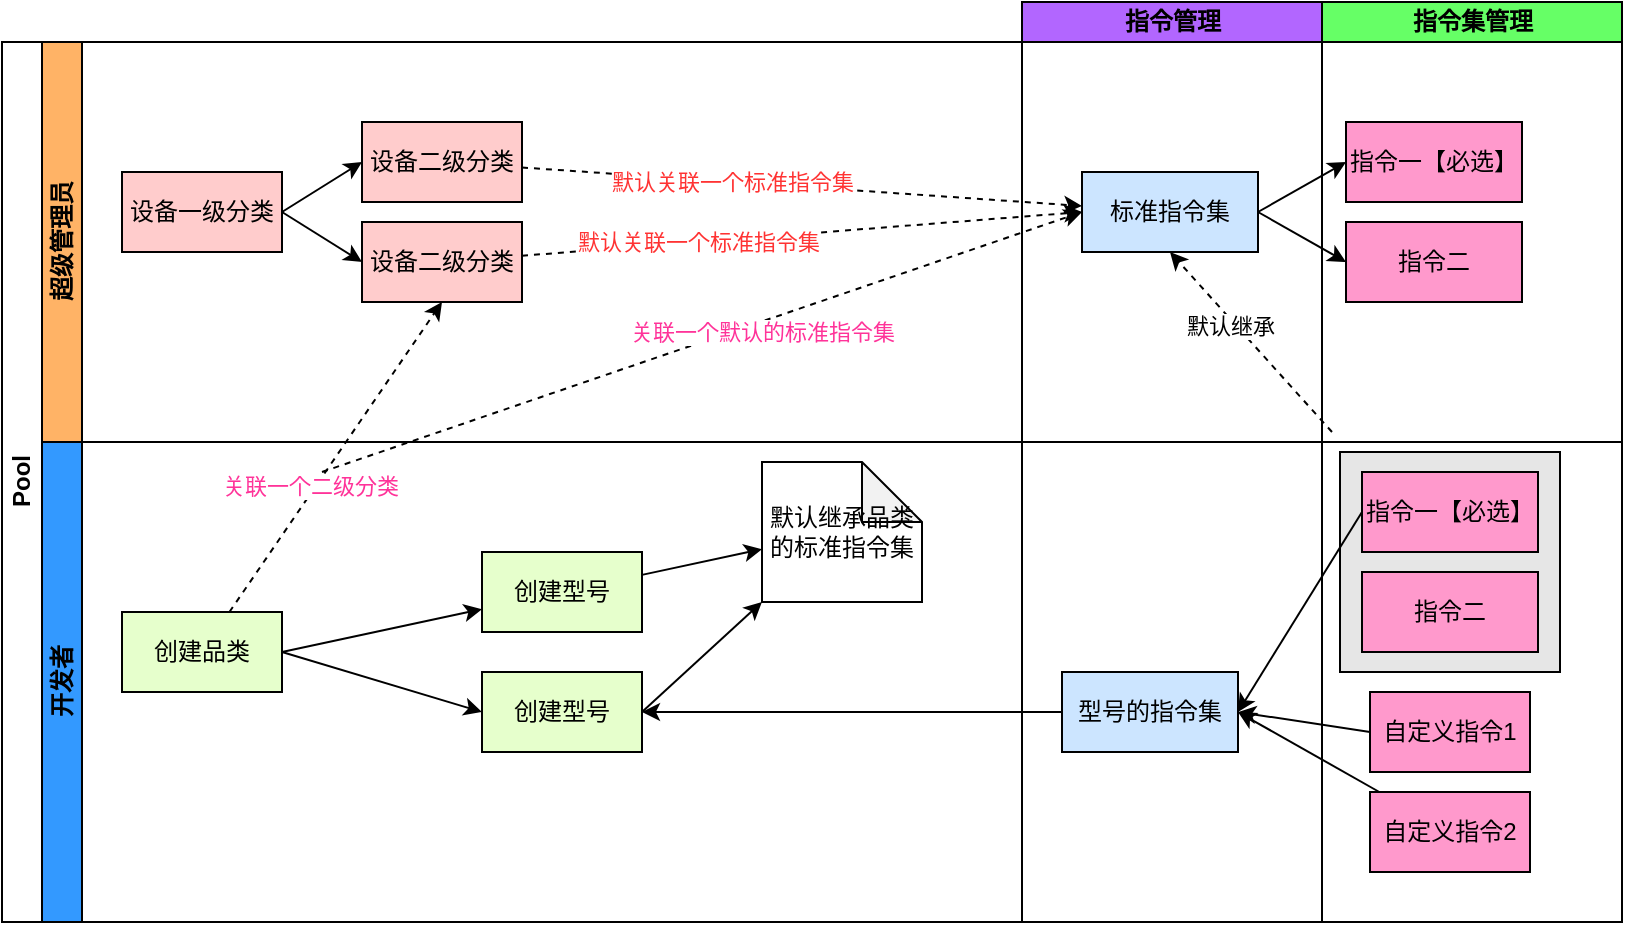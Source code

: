 <mxfile version="14.5.8" type="github">
  <diagram id="t30E9e3egt5Hlju5-N6u" name="第 1 页">
    <mxGraphModel dx="1185" dy="643" grid="1" gridSize="10" guides="1" tooltips="1" connect="1" arrows="1" fold="1" page="1" pageScale="1" pageWidth="1654" pageHeight="1169" math="0" shadow="0">
      <root>
        <mxCell id="0" />
        <mxCell id="1" parent="0" />
        <mxCell id="O4lWoCJ8WMpcgY2I32tF-1" value="Pool" style="swimlane;html=1;childLayout=stackLayout;resizeParent=1;resizeParentMax=0;horizontal=0;startSize=20;horizontalStack=0;" vertex="1" parent="1">
          <mxGeometry x="120" y="150" width="810" height="440" as="geometry" />
        </mxCell>
        <mxCell id="O4lWoCJ8WMpcgY2I32tF-43" style="edgeStyle=none;rounded=0;orthogonalLoop=1;jettySize=auto;html=1;entryX=0.5;entryY=1;entryDx=0;entryDy=0;dashed=1;" edge="1" parent="O4lWoCJ8WMpcgY2I32tF-1" source="O4lWoCJ8WMpcgY2I32tF-32" target="O4lWoCJ8WMpcgY2I32tF-15">
          <mxGeometry relative="1" as="geometry" />
        </mxCell>
        <mxCell id="O4lWoCJ8WMpcgY2I32tF-44" value="关联一个二级分类" style="edgeLabel;html=1;align=center;verticalAlign=middle;resizable=0;points=[];fontColor=#FF3399;" vertex="1" connectable="0" parent="O4lWoCJ8WMpcgY2I32tF-43">
          <mxGeometry x="-0.203" y="3" relative="1" as="geometry">
            <mxPoint as="offset" />
          </mxGeometry>
        </mxCell>
        <mxCell id="O4lWoCJ8WMpcgY2I32tF-75" style="edgeStyle=none;rounded=0;orthogonalLoop=1;jettySize=auto;html=1;exitX=0;exitY=0;exitDx=0;exitDy=0;entryX=0.5;entryY=1;entryDx=0;entryDy=0;dashed=1;" edge="1" parent="O4lWoCJ8WMpcgY2I32tF-1" target="O4lWoCJ8WMpcgY2I32tF-25">
          <mxGeometry relative="1" as="geometry">
            <mxPoint x="665" y="195" as="sourcePoint" />
          </mxGeometry>
        </mxCell>
        <mxCell id="O4lWoCJ8WMpcgY2I32tF-76" value="默认继承" style="edgeLabel;html=1;align=center;verticalAlign=middle;resizable=0;points=[];" vertex="1" connectable="0" parent="O4lWoCJ8WMpcgY2I32tF-75">
          <mxGeometry x="0.223" y="2" relative="1" as="geometry">
            <mxPoint as="offset" />
          </mxGeometry>
        </mxCell>
        <mxCell id="O4lWoCJ8WMpcgY2I32tF-2" value="超级管理员" style="swimlane;html=1;startSize=20;horizontal=0;fillColor=#FFB366;" vertex="1" parent="O4lWoCJ8WMpcgY2I32tF-1">
          <mxGeometry x="20" width="790" height="200" as="geometry" />
        </mxCell>
        <mxCell id="O4lWoCJ8WMpcgY2I32tF-39" style="edgeStyle=none;rounded=0;orthogonalLoop=1;jettySize=auto;html=1;dashed=1;" edge="1" parent="O4lWoCJ8WMpcgY2I32tF-2" source="O4lWoCJ8WMpcgY2I32tF-14" target="O4lWoCJ8WMpcgY2I32tF-25">
          <mxGeometry relative="1" as="geometry" />
        </mxCell>
        <mxCell id="O4lWoCJ8WMpcgY2I32tF-41" value="&lt;font color=&quot;#ff3333&quot;&gt;默认关联一个标准指令集&lt;/font&gt;" style="edgeLabel;html=1;align=center;verticalAlign=middle;resizable=0;points=[];" vertex="1" connectable="0" parent="O4lWoCJ8WMpcgY2I32tF-39">
          <mxGeometry x="-0.25" relative="1" as="geometry">
            <mxPoint as="offset" />
          </mxGeometry>
        </mxCell>
        <mxCell id="O4lWoCJ8WMpcgY2I32tF-40" style="edgeStyle=none;rounded=0;orthogonalLoop=1;jettySize=auto;html=1;entryX=0;entryY=0.5;entryDx=0;entryDy=0;dashed=1;" edge="1" parent="O4lWoCJ8WMpcgY2I32tF-2" source="O4lWoCJ8WMpcgY2I32tF-15" target="O4lWoCJ8WMpcgY2I32tF-25">
          <mxGeometry relative="1" as="geometry" />
        </mxCell>
        <mxCell id="O4lWoCJ8WMpcgY2I32tF-42" value="&lt;font color=&quot;#ff3333&quot;&gt;默认关联一个标准指令集&lt;/font&gt;" style="edgeLabel;html=1;align=center;verticalAlign=middle;resizable=0;points=[];" vertex="1" connectable="0" parent="O4lWoCJ8WMpcgY2I32tF-40">
          <mxGeometry x="-0.375" relative="1" as="geometry">
            <mxPoint as="offset" />
          </mxGeometry>
        </mxCell>
        <mxCell id="O4lWoCJ8WMpcgY2I32tF-45" value="" style="endArrow=classic;html=1;dashed=1;entryX=0;entryY=0.5;entryDx=0;entryDy=0;" edge="1" parent="O4lWoCJ8WMpcgY2I32tF-2" target="O4lWoCJ8WMpcgY2I32tF-25">
          <mxGeometry width="50" height="50" relative="1" as="geometry">
            <mxPoint x="140" y="215" as="sourcePoint" />
            <mxPoint x="500" y="75" as="targetPoint" />
          </mxGeometry>
        </mxCell>
        <mxCell id="O4lWoCJ8WMpcgY2I32tF-46" value="关联一个默认的标准指令集" style="edgeLabel;html=1;align=center;verticalAlign=middle;resizable=0;points=[];fontColor=#FF3399;" vertex="1" connectable="0" parent="O4lWoCJ8WMpcgY2I32tF-45">
          <mxGeometry x="-0.311" y="-1" relative="1" as="geometry">
            <mxPoint x="88.79" y="-26.17" as="offset" />
          </mxGeometry>
        </mxCell>
        <mxCell id="O4lWoCJ8WMpcgY2I32tF-6" value="设备一级分类" style="rounded=0;whiteSpace=wrap;html=1;fillColor=#FFCCCC;" vertex="1" parent="O4lWoCJ8WMpcgY2I32tF-2">
          <mxGeometry x="40" y="65" width="80" height="40" as="geometry" />
        </mxCell>
        <mxCell id="O4lWoCJ8WMpcgY2I32tF-18" style="edgeStyle=none;rounded=0;orthogonalLoop=1;jettySize=auto;html=1;exitX=1;exitY=0.5;exitDx=0;exitDy=0;entryX=0;entryY=0.5;entryDx=0;entryDy=0;" edge="1" parent="O4lWoCJ8WMpcgY2I32tF-2" source="O4lWoCJ8WMpcgY2I32tF-6" target="O4lWoCJ8WMpcgY2I32tF-14">
          <mxGeometry x="180" y="190" as="geometry" />
        </mxCell>
        <mxCell id="O4lWoCJ8WMpcgY2I32tF-19" style="edgeStyle=none;rounded=0;orthogonalLoop=1;jettySize=auto;html=1;entryX=0;entryY=0.5;entryDx=0;entryDy=0;exitX=1;exitY=0.5;exitDx=0;exitDy=0;" edge="1" parent="O4lWoCJ8WMpcgY2I32tF-2" source="O4lWoCJ8WMpcgY2I32tF-6" target="O4lWoCJ8WMpcgY2I32tF-15">
          <mxGeometry x="180" y="190" as="geometry" />
        </mxCell>
        <mxCell id="O4lWoCJ8WMpcgY2I32tF-14" value="设备二级分类" style="rounded=0;whiteSpace=wrap;html=1;fillColor=#FFCCCC;" vertex="1" parent="O4lWoCJ8WMpcgY2I32tF-2">
          <mxGeometry x="160" y="40" width="80" height="40" as="geometry" />
        </mxCell>
        <mxCell id="O4lWoCJ8WMpcgY2I32tF-15" value="设备二级分类" style="rounded=0;whiteSpace=wrap;html=1;fillColor=#FFCCCC;" vertex="1" parent="O4lWoCJ8WMpcgY2I32tF-2">
          <mxGeometry x="160" y="90" width="80" height="40" as="geometry" />
        </mxCell>
        <mxCell id="O4lWoCJ8WMpcgY2I32tF-25" value="标准指令集" style="rounded=0;whiteSpace=wrap;html=1;fillColor=#CCE5FF;" vertex="1" parent="O4lWoCJ8WMpcgY2I32tF-2">
          <mxGeometry x="520" y="65" width="88" height="40" as="geometry" />
        </mxCell>
        <mxCell id="O4lWoCJ8WMpcgY2I32tF-30" style="edgeStyle=none;rounded=0;orthogonalLoop=1;jettySize=auto;html=1;entryX=0;entryY=0.5;entryDx=0;entryDy=0;exitX=1;exitY=0.5;exitDx=0;exitDy=0;" edge="1" parent="O4lWoCJ8WMpcgY2I32tF-2" source="O4lWoCJ8WMpcgY2I32tF-25" target="O4lWoCJ8WMpcgY2I32tF-28">
          <mxGeometry x="660" y="190" as="geometry" />
        </mxCell>
        <mxCell id="O4lWoCJ8WMpcgY2I32tF-29" style="edgeStyle=none;rounded=0;orthogonalLoop=1;jettySize=auto;html=1;exitX=1;exitY=0.5;exitDx=0;exitDy=0;entryX=0;entryY=0.5;entryDx=0;entryDy=0;" edge="1" parent="O4lWoCJ8WMpcgY2I32tF-2" source="O4lWoCJ8WMpcgY2I32tF-25" target="O4lWoCJ8WMpcgY2I32tF-27">
          <mxGeometry x="660" y="190" as="geometry" />
        </mxCell>
        <mxCell id="O4lWoCJ8WMpcgY2I32tF-27" value="指令一【必选】" style="rounded=0;whiteSpace=wrap;html=1;fillColor=#FF99CC;" vertex="1" parent="O4lWoCJ8WMpcgY2I32tF-2">
          <mxGeometry x="652" y="40" width="88" height="40" as="geometry" />
        </mxCell>
        <mxCell id="O4lWoCJ8WMpcgY2I32tF-28" value="指令二" style="rounded=0;whiteSpace=wrap;html=1;fillColor=#FF99CC;" vertex="1" parent="O4lWoCJ8WMpcgY2I32tF-2">
          <mxGeometry x="652" y="90" width="88" height="40" as="geometry" />
        </mxCell>
        <mxCell id="O4lWoCJ8WMpcgY2I32tF-3" value="开发者" style="swimlane;html=1;startSize=20;horizontal=0;fillColor=#3399FF;" vertex="1" parent="O4lWoCJ8WMpcgY2I32tF-1">
          <mxGeometry x="20" y="200" width="790" height="240" as="geometry" />
        </mxCell>
        <mxCell id="O4lWoCJ8WMpcgY2I32tF-74" value="" style="whiteSpace=wrap;html=1;aspect=fixed;fillColor=#E6E6E6;" vertex="1" parent="O4lWoCJ8WMpcgY2I32tF-3">
          <mxGeometry x="649" y="5" width="110" height="110" as="geometry" />
        </mxCell>
        <mxCell id="O4lWoCJ8WMpcgY2I32tF-50" style="rounded=0;orthogonalLoop=1;jettySize=auto;html=1;exitX=1;exitY=0.5;exitDx=0;exitDy=0;" edge="1" parent="O4lWoCJ8WMpcgY2I32tF-3" source="O4lWoCJ8WMpcgY2I32tF-32" target="O4lWoCJ8WMpcgY2I32tF-47">
          <mxGeometry relative="1" as="geometry" />
        </mxCell>
        <mxCell id="O4lWoCJ8WMpcgY2I32tF-51" style="edgeStyle=none;rounded=0;orthogonalLoop=1;jettySize=auto;html=1;entryX=0;entryY=0.5;entryDx=0;entryDy=0;exitX=1;exitY=0.5;exitDx=0;exitDy=0;" edge="1" parent="O4lWoCJ8WMpcgY2I32tF-3" source="O4lWoCJ8WMpcgY2I32tF-32" target="O4lWoCJ8WMpcgY2I32tF-48">
          <mxGeometry relative="1" as="geometry" />
        </mxCell>
        <mxCell id="O4lWoCJ8WMpcgY2I32tF-32" value="创建品类" style="rounded=0;whiteSpace=wrap;html=1;fillColor=#E6FFCC;" vertex="1" parent="O4lWoCJ8WMpcgY2I32tF-3">
          <mxGeometry x="40" y="85" width="80" height="40" as="geometry" />
        </mxCell>
        <mxCell id="O4lWoCJ8WMpcgY2I32tF-54" value="默认继承品类的标准指令集" style="shape=note;whiteSpace=wrap;html=1;backgroundOutline=1;darkOpacity=0.05;rounded=0;" vertex="1" parent="O4lWoCJ8WMpcgY2I32tF-3">
          <mxGeometry x="360" y="10" width="80" height="70" as="geometry" />
        </mxCell>
        <mxCell id="O4lWoCJ8WMpcgY2I32tF-55" value="" style="edgeStyle=none;rounded=0;orthogonalLoop=1;jettySize=auto;html=1;" edge="1" parent="O4lWoCJ8WMpcgY2I32tF-3" source="O4lWoCJ8WMpcgY2I32tF-47" target="O4lWoCJ8WMpcgY2I32tF-54">
          <mxGeometry relative="1" as="geometry" />
        </mxCell>
        <mxCell id="O4lWoCJ8WMpcgY2I32tF-61" style="edgeStyle=none;rounded=0;orthogonalLoop=1;jettySize=auto;html=1;exitX=1;exitY=0.5;exitDx=0;exitDy=0;entryX=0;entryY=1;entryDx=0;entryDy=0;entryPerimeter=0;" edge="1" parent="O4lWoCJ8WMpcgY2I32tF-3" source="O4lWoCJ8WMpcgY2I32tF-48" target="O4lWoCJ8WMpcgY2I32tF-54">
          <mxGeometry relative="1" as="geometry" />
        </mxCell>
        <mxCell id="O4lWoCJ8WMpcgY2I32tF-81" style="edgeStyle=none;rounded=0;orthogonalLoop=1;jettySize=auto;html=1;exitX=0;exitY=0.5;exitDx=0;exitDy=0;entryX=1;entryY=0.5;entryDx=0;entryDy=0;" edge="1" parent="O4lWoCJ8WMpcgY2I32tF-3" source="O4lWoCJ8WMpcgY2I32tF-59" target="O4lWoCJ8WMpcgY2I32tF-78">
          <mxGeometry relative="1" as="geometry" />
        </mxCell>
        <mxCell id="O4lWoCJ8WMpcgY2I32tF-59" value="自定义指令1" style="rounded=0;whiteSpace=wrap;html=1;fillColor=#FF99CC;" vertex="1" parent="O4lWoCJ8WMpcgY2I32tF-3">
          <mxGeometry x="664" y="125" width="80" height="40" as="geometry" />
        </mxCell>
        <mxCell id="O4lWoCJ8WMpcgY2I32tF-82" style="edgeStyle=none;rounded=0;orthogonalLoop=1;jettySize=auto;html=1;entryX=1;entryY=0.5;entryDx=0;entryDy=0;" edge="1" parent="O4lWoCJ8WMpcgY2I32tF-3" source="O4lWoCJ8WMpcgY2I32tF-62" target="O4lWoCJ8WMpcgY2I32tF-78">
          <mxGeometry relative="1" as="geometry" />
        </mxCell>
        <mxCell id="O4lWoCJ8WMpcgY2I32tF-62" value="自定义指令2" style="rounded=0;whiteSpace=wrap;html=1;fillColor=#FF99CC;" vertex="1" parent="O4lWoCJ8WMpcgY2I32tF-3">
          <mxGeometry x="664" y="175" width="80" height="40" as="geometry" />
        </mxCell>
        <mxCell id="O4lWoCJ8WMpcgY2I32tF-79" style="edgeStyle=none;rounded=0;orthogonalLoop=1;jettySize=auto;html=1;exitX=0;exitY=0.5;exitDx=0;exitDy=0;entryX=1;entryY=0.5;entryDx=0;entryDy=0;" edge="1" parent="O4lWoCJ8WMpcgY2I32tF-3" source="O4lWoCJ8WMpcgY2I32tF-69" target="O4lWoCJ8WMpcgY2I32tF-78">
          <mxGeometry relative="1" as="geometry" />
        </mxCell>
        <mxCell id="O4lWoCJ8WMpcgY2I32tF-69" value="指令一【必选】" style="rounded=0;whiteSpace=wrap;html=1;fillColor=#FF99CC;" vertex="1" parent="O4lWoCJ8WMpcgY2I32tF-3">
          <mxGeometry x="660" y="15" width="88" height="40" as="geometry" />
        </mxCell>
        <mxCell id="O4lWoCJ8WMpcgY2I32tF-70" value="指令二" style="rounded=0;whiteSpace=wrap;html=1;fillColor=#FF99CC;" vertex="1" parent="O4lWoCJ8WMpcgY2I32tF-3">
          <mxGeometry x="660" y="65" width="88" height="40" as="geometry" />
        </mxCell>
        <mxCell id="O4lWoCJ8WMpcgY2I32tF-49" value="" style="group" vertex="1" connectable="0" parent="O4lWoCJ8WMpcgY2I32tF-3">
          <mxGeometry x="220" y="55" width="80" height="100" as="geometry" />
        </mxCell>
        <mxCell id="O4lWoCJ8WMpcgY2I32tF-47" value="创建型号" style="rounded=0;whiteSpace=wrap;html=1;fillColor=#E6FFCC;" vertex="1" parent="O4lWoCJ8WMpcgY2I32tF-49">
          <mxGeometry width="80" height="40" as="geometry" />
        </mxCell>
        <mxCell id="O4lWoCJ8WMpcgY2I32tF-48" value="创建型号" style="rounded=0;whiteSpace=wrap;html=1;fillColor=#E6FFCC;" vertex="1" parent="O4lWoCJ8WMpcgY2I32tF-49">
          <mxGeometry y="60" width="80" height="40" as="geometry" />
        </mxCell>
        <mxCell id="O4lWoCJ8WMpcgY2I32tF-83" style="edgeStyle=none;rounded=0;orthogonalLoop=1;jettySize=auto;html=1;exitX=0;exitY=0.5;exitDx=0;exitDy=0;" edge="1" parent="O4lWoCJ8WMpcgY2I32tF-3" source="O4lWoCJ8WMpcgY2I32tF-78" target="O4lWoCJ8WMpcgY2I32tF-48">
          <mxGeometry relative="1" as="geometry" />
        </mxCell>
        <mxCell id="O4lWoCJ8WMpcgY2I32tF-78" value="型号的指令集" style="rounded=0;whiteSpace=wrap;html=1;fillColor=#CCE5FF;" vertex="1" parent="O4lWoCJ8WMpcgY2I32tF-3">
          <mxGeometry x="510" y="115" width="88" height="40" as="geometry" />
        </mxCell>
        <mxCell id="O4lWoCJ8WMpcgY2I32tF-66" value="指令集管理" style="swimlane;html=1;startSize=20;fillColor=#66FF66;" vertex="1" parent="1">
          <mxGeometry x="780" y="130" width="150" height="460" as="geometry" />
        </mxCell>
        <mxCell id="O4lWoCJ8WMpcgY2I32tF-67" value="指令管理" style="swimlane;html=1;startSize=20;fillColor=#B266FF;" vertex="1" parent="1">
          <mxGeometry x="630" y="130" width="150" height="460" as="geometry" />
        </mxCell>
      </root>
    </mxGraphModel>
  </diagram>
</mxfile>
